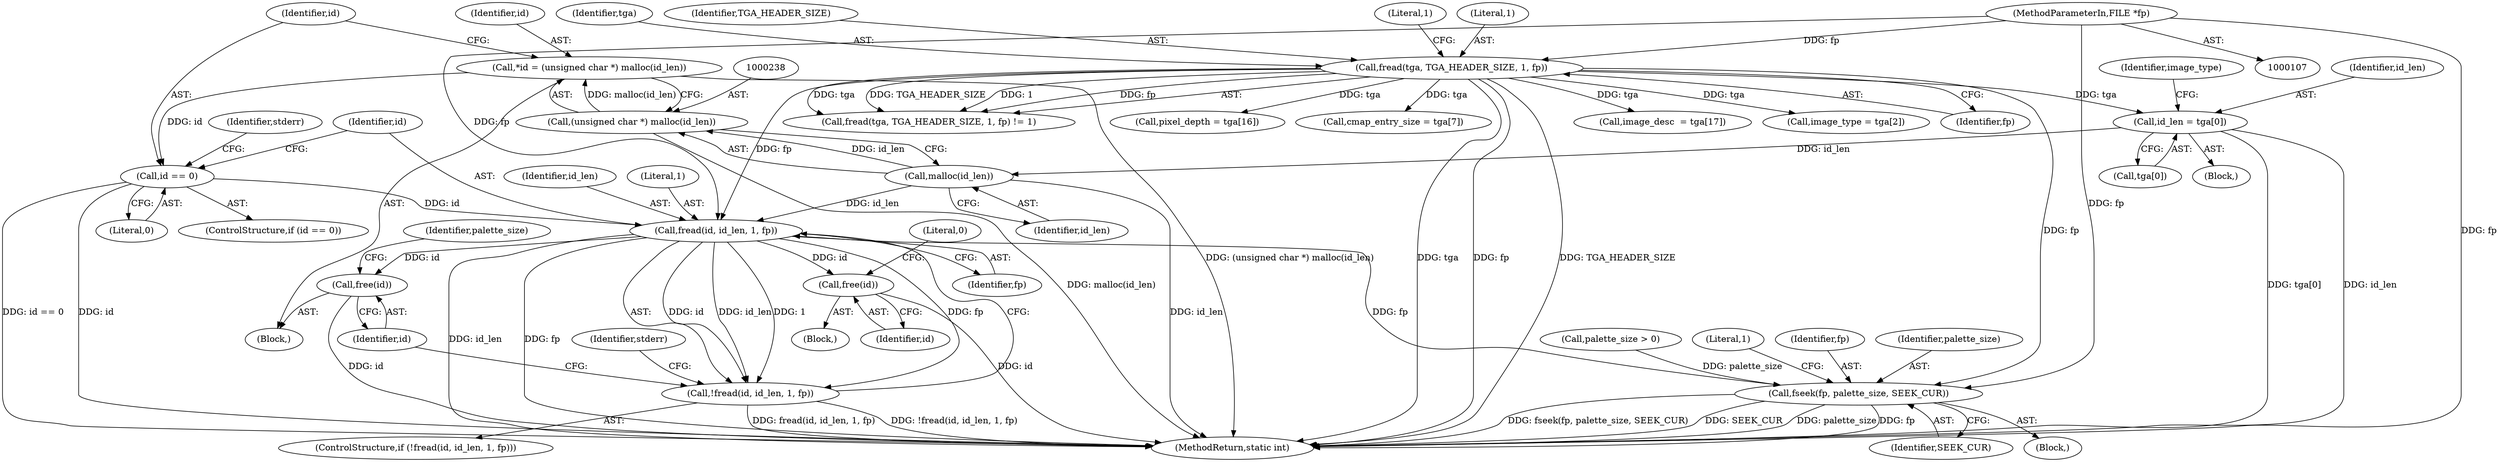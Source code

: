 digraph "0_openjpeg_2cd30c2b06ce332dede81cccad8b334cde997281_0@API" {
"1000253" [label="(Call,fread(id, id_len, 1, fp))"];
"1000242" [label="(Call,id == 0)"];
"1000235" [label="(Call,*id = (unsigned char *) malloc(id_len))"];
"1000237" [label="(Call,(unsigned char *) malloc(id_len))"];
"1000239" [label="(Call,malloc(id_len))"];
"1000153" [label="(Call,id_len = tga[0])"];
"1000141" [label="(Call,fread(tga, TGA_HEADER_SIZE, 1, fp))"];
"1000108" [label="(MethodParameterIn,FILE *fp)"];
"1000252" [label="(Call,!fread(id, id_len, 1, fp))"];
"1000262" [label="(Call,free(id))"];
"1000266" [label="(Call,free(id))"];
"1000283" [label="(Call,fseek(fp, palette_size, SEEK_CUR))"];
"1000283" [label="(Call,fseek(fp, palette_size, SEEK_CUR))"];
"1000241" [label="(ControlStructure,if (id == 0))"];
"1000208" [label="(Call,image_desc  = tga[17])"];
"1000153" [label="(Call,id_len = tga[0])"];
"1000236" [label="(Identifier,id)"];
"1000233" [label="(Block,)"];
"1000276" [label="(Call,palette_size > 0)"];
"1000288" [label="(Literal,1)"];
"1000158" [label="(Call,image_type = tga[2])"];
"1000255" [label="(Identifier,id_len)"];
"1000239" [label="(Call,malloc(id_len))"];
"1000113" [label="(Block,)"];
"1000145" [label="(Identifier,fp)"];
"1000146" [label="(Literal,1)"];
"1000140" [label="(Call,fread(tga, TGA_HEADER_SIZE, 1, fp) != 1)"];
"1000251" [label="(ControlStructure,if (!fread(id, id_len, 1, fp)))"];
"1000265" [label="(Literal,0)"];
"1000266" [label="(Call,free(id))"];
"1000242" [label="(Call,id == 0)"];
"1000235" [label="(Call,*id = (unsigned char *) malloc(id_len))"];
"1000263" [label="(Identifier,id)"];
"1000260" [label="(Identifier,stderr)"];
"1000286" [label="(Identifier,SEEK_CUR)"];
"1000284" [label="(Identifier,fp)"];
"1000253" [label="(Call,fread(id, id_len, 1, fp))"];
"1000269" [label="(Identifier,palette_size)"];
"1000237" [label="(Call,(unsigned char *) malloc(id_len))"];
"1000144" [label="(Literal,1)"];
"1000262" [label="(Call,free(id))"];
"1000159" [label="(Identifier,image_type)"];
"1000244" [label="(Literal,0)"];
"1000256" [label="(Literal,1)"];
"1000142" [label="(Identifier,tga)"];
"1000267" [label="(Identifier,id)"];
"1000285" [label="(Identifier,palette_size)"];
"1000252" [label="(Call,!fread(id, id_len, 1, fp))"];
"1000155" [label="(Call,tga[0])"];
"1000154" [label="(Identifier,id_len)"];
"1000108" [label="(MethodParameterIn,FILE *fp)"];
"1000203" [label="(Call,pixel_depth = tga[16])"];
"1000141" [label="(Call,fread(tga, TGA_HEADER_SIZE, 1, fp))"];
"1000243" [label="(Identifier,id)"];
"1000257" [label="(Identifier,fp)"];
"1000254" [label="(Identifier,id)"];
"1000143" [label="(Identifier,TGA_HEADER_SIZE)"];
"1000240" [label="(Identifier,id_len)"];
"1000170" [label="(Call,cmap_entry_size = tga[7])"];
"1000247" [label="(Identifier,stderr)"];
"1000258" [label="(Block,)"];
"1000279" [label="(Block,)"];
"1000289" [label="(MethodReturn,static int)"];
"1000253" -> "1000252"  [label="AST: "];
"1000253" -> "1000257"  [label="CFG: "];
"1000254" -> "1000253"  [label="AST: "];
"1000255" -> "1000253"  [label="AST: "];
"1000256" -> "1000253"  [label="AST: "];
"1000257" -> "1000253"  [label="AST: "];
"1000252" -> "1000253"  [label="CFG: "];
"1000253" -> "1000289"  [label="DDG: id_len"];
"1000253" -> "1000289"  [label="DDG: fp"];
"1000253" -> "1000252"  [label="DDG: id"];
"1000253" -> "1000252"  [label="DDG: id_len"];
"1000253" -> "1000252"  [label="DDG: 1"];
"1000253" -> "1000252"  [label="DDG: fp"];
"1000242" -> "1000253"  [label="DDG: id"];
"1000239" -> "1000253"  [label="DDG: id_len"];
"1000141" -> "1000253"  [label="DDG: fp"];
"1000108" -> "1000253"  [label="DDG: fp"];
"1000253" -> "1000262"  [label="DDG: id"];
"1000253" -> "1000266"  [label="DDG: id"];
"1000253" -> "1000283"  [label="DDG: fp"];
"1000242" -> "1000241"  [label="AST: "];
"1000242" -> "1000244"  [label="CFG: "];
"1000243" -> "1000242"  [label="AST: "];
"1000244" -> "1000242"  [label="AST: "];
"1000247" -> "1000242"  [label="CFG: "];
"1000254" -> "1000242"  [label="CFG: "];
"1000242" -> "1000289"  [label="DDG: id == 0"];
"1000242" -> "1000289"  [label="DDG: id"];
"1000235" -> "1000242"  [label="DDG: id"];
"1000235" -> "1000233"  [label="AST: "];
"1000235" -> "1000237"  [label="CFG: "];
"1000236" -> "1000235"  [label="AST: "];
"1000237" -> "1000235"  [label="AST: "];
"1000243" -> "1000235"  [label="CFG: "];
"1000235" -> "1000289"  [label="DDG: (unsigned char *) malloc(id_len)"];
"1000237" -> "1000235"  [label="DDG: malloc(id_len)"];
"1000237" -> "1000239"  [label="CFG: "];
"1000238" -> "1000237"  [label="AST: "];
"1000239" -> "1000237"  [label="AST: "];
"1000237" -> "1000289"  [label="DDG: malloc(id_len)"];
"1000239" -> "1000237"  [label="DDG: id_len"];
"1000239" -> "1000240"  [label="CFG: "];
"1000240" -> "1000239"  [label="AST: "];
"1000239" -> "1000289"  [label="DDG: id_len"];
"1000153" -> "1000239"  [label="DDG: id_len"];
"1000153" -> "1000113"  [label="AST: "];
"1000153" -> "1000155"  [label="CFG: "];
"1000154" -> "1000153"  [label="AST: "];
"1000155" -> "1000153"  [label="AST: "];
"1000159" -> "1000153"  [label="CFG: "];
"1000153" -> "1000289"  [label="DDG: tga[0]"];
"1000153" -> "1000289"  [label="DDG: id_len"];
"1000141" -> "1000153"  [label="DDG: tga"];
"1000141" -> "1000140"  [label="AST: "];
"1000141" -> "1000145"  [label="CFG: "];
"1000142" -> "1000141"  [label="AST: "];
"1000143" -> "1000141"  [label="AST: "];
"1000144" -> "1000141"  [label="AST: "];
"1000145" -> "1000141"  [label="AST: "];
"1000146" -> "1000141"  [label="CFG: "];
"1000141" -> "1000289"  [label="DDG: tga"];
"1000141" -> "1000289"  [label="DDG: fp"];
"1000141" -> "1000289"  [label="DDG: TGA_HEADER_SIZE"];
"1000141" -> "1000140"  [label="DDG: tga"];
"1000141" -> "1000140"  [label="DDG: TGA_HEADER_SIZE"];
"1000141" -> "1000140"  [label="DDG: 1"];
"1000141" -> "1000140"  [label="DDG: fp"];
"1000108" -> "1000141"  [label="DDG: fp"];
"1000141" -> "1000158"  [label="DDG: tga"];
"1000141" -> "1000170"  [label="DDG: tga"];
"1000141" -> "1000203"  [label="DDG: tga"];
"1000141" -> "1000208"  [label="DDG: tga"];
"1000141" -> "1000283"  [label="DDG: fp"];
"1000108" -> "1000107"  [label="AST: "];
"1000108" -> "1000289"  [label="DDG: fp"];
"1000108" -> "1000283"  [label="DDG: fp"];
"1000252" -> "1000251"  [label="AST: "];
"1000260" -> "1000252"  [label="CFG: "];
"1000267" -> "1000252"  [label="CFG: "];
"1000252" -> "1000289"  [label="DDG: fread(id, id_len, 1, fp)"];
"1000252" -> "1000289"  [label="DDG: !fread(id, id_len, 1, fp)"];
"1000262" -> "1000258"  [label="AST: "];
"1000262" -> "1000263"  [label="CFG: "];
"1000263" -> "1000262"  [label="AST: "];
"1000265" -> "1000262"  [label="CFG: "];
"1000262" -> "1000289"  [label="DDG: id"];
"1000266" -> "1000233"  [label="AST: "];
"1000266" -> "1000267"  [label="CFG: "];
"1000267" -> "1000266"  [label="AST: "];
"1000269" -> "1000266"  [label="CFG: "];
"1000266" -> "1000289"  [label="DDG: id"];
"1000283" -> "1000279"  [label="AST: "];
"1000283" -> "1000286"  [label="CFG: "];
"1000284" -> "1000283"  [label="AST: "];
"1000285" -> "1000283"  [label="AST: "];
"1000286" -> "1000283"  [label="AST: "];
"1000288" -> "1000283"  [label="CFG: "];
"1000283" -> "1000289"  [label="DDG: SEEK_CUR"];
"1000283" -> "1000289"  [label="DDG: palette_size"];
"1000283" -> "1000289"  [label="DDG: fp"];
"1000283" -> "1000289"  [label="DDG: fseek(fp, palette_size, SEEK_CUR)"];
"1000276" -> "1000283"  [label="DDG: palette_size"];
}

